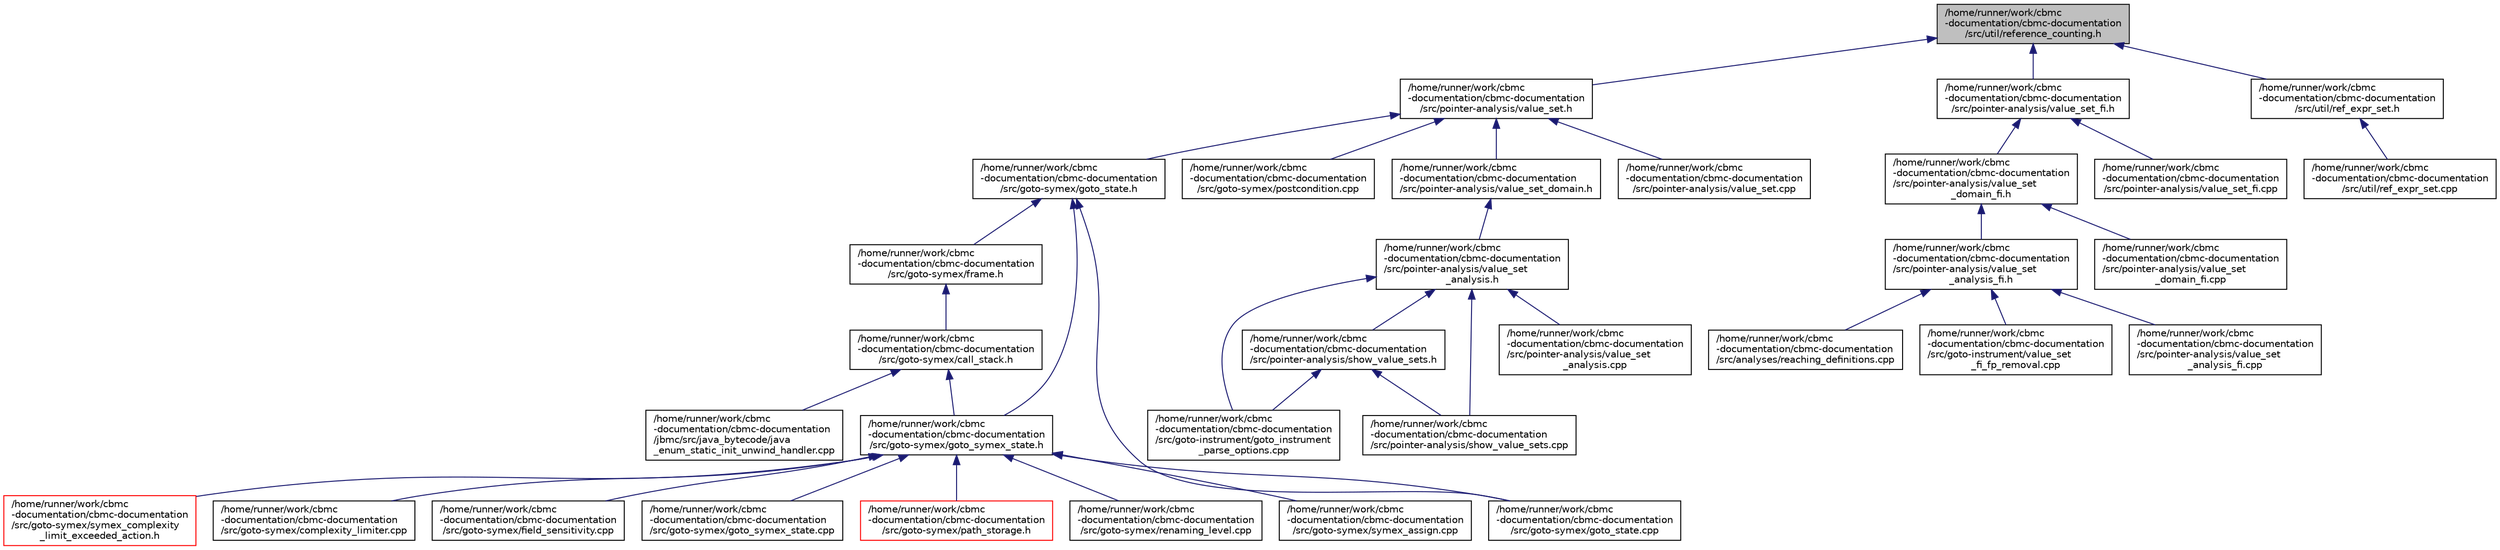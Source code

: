 digraph "/home/runner/work/cbmc-documentation/cbmc-documentation/src/util/reference_counting.h"
{
 // LATEX_PDF_SIZE
  bgcolor="transparent";
  edge [fontname="Helvetica",fontsize="10",labelfontname="Helvetica",labelfontsize="10"];
  node [fontname="Helvetica",fontsize="10",shape=record];
  Node1 [label="/home/runner/work/cbmc\l-documentation/cbmc-documentation\l/src/util/reference_counting.h",height=0.2,width=0.4,color="black", fillcolor="grey75", style="filled", fontcolor="black",tooltip=" "];
  Node1 -> Node2 [dir="back",color="midnightblue",fontsize="10",style="solid",fontname="Helvetica"];
  Node2 [label="/home/runner/work/cbmc\l-documentation/cbmc-documentation\l/src/pointer-analysis/value_set.h",height=0.2,width=0.4,color="black",URL="$value__set_8h.html",tooltip=" "];
  Node2 -> Node3 [dir="back",color="midnightblue",fontsize="10",style="solid",fontname="Helvetica"];
  Node3 [label="/home/runner/work/cbmc\l-documentation/cbmc-documentation\l/src/goto-symex/goto_state.h",height=0.2,width=0.4,color="black",URL="$goto__state_8h.html",tooltip=" "];
  Node3 -> Node4 [dir="back",color="midnightblue",fontsize="10",style="solid",fontname="Helvetica"];
  Node4 [label="/home/runner/work/cbmc\l-documentation/cbmc-documentation\l/src/goto-symex/frame.h",height=0.2,width=0.4,color="black",URL="$frame_8h.html",tooltip=" "];
  Node4 -> Node5 [dir="back",color="midnightblue",fontsize="10",style="solid",fontname="Helvetica"];
  Node5 [label="/home/runner/work/cbmc\l-documentation/cbmc-documentation\l/src/goto-symex/call_stack.h",height=0.2,width=0.4,color="black",URL="$call__stack_8h.html",tooltip=" "];
  Node5 -> Node6 [dir="back",color="midnightblue",fontsize="10",style="solid",fontname="Helvetica"];
  Node6 [label="/home/runner/work/cbmc\l-documentation/cbmc-documentation\l/src/goto-symex/goto_symex_state.h",height=0.2,width=0.4,color="black",URL="$goto__symex__state_8h.html",tooltip=" "];
  Node6 -> Node7 [dir="back",color="midnightblue",fontsize="10",style="solid",fontname="Helvetica"];
  Node7 [label="/home/runner/work/cbmc\l-documentation/cbmc-documentation\l/src/goto-symex/symex_complexity\l_limit_exceeded_action.h",height=0.2,width=0.4,color="red",URL="$symex__complexity__limit__exceeded__action_8h.html",tooltip=" "];
  Node6 -> Node54 [dir="back",color="midnightblue",fontsize="10",style="solid",fontname="Helvetica"];
  Node54 [label="/home/runner/work/cbmc\l-documentation/cbmc-documentation\l/src/goto-symex/complexity_limiter.cpp",height=0.2,width=0.4,color="black",URL="$complexity__limiter_8cpp.html",tooltip=" "];
  Node6 -> Node55 [dir="back",color="midnightblue",fontsize="10",style="solid",fontname="Helvetica"];
  Node55 [label="/home/runner/work/cbmc\l-documentation/cbmc-documentation\l/src/goto-symex/field_sensitivity.cpp",height=0.2,width=0.4,color="black",URL="$field__sensitivity_8cpp.html",tooltip=" "];
  Node6 -> Node56 [dir="back",color="midnightblue",fontsize="10",style="solid",fontname="Helvetica"];
  Node56 [label="/home/runner/work/cbmc\l-documentation/cbmc-documentation\l/src/goto-symex/goto_state.cpp",height=0.2,width=0.4,color="black",URL="$goto__state_8cpp.html",tooltip=" "];
  Node6 -> Node57 [dir="back",color="midnightblue",fontsize="10",style="solid",fontname="Helvetica"];
  Node57 [label="/home/runner/work/cbmc\l-documentation/cbmc-documentation\l/src/goto-symex/goto_symex_state.cpp",height=0.2,width=0.4,color="black",URL="$goto__symex__state_8cpp.html",tooltip=" "];
  Node6 -> Node58 [dir="back",color="midnightblue",fontsize="10",style="solid",fontname="Helvetica"];
  Node58 [label="/home/runner/work/cbmc\l-documentation/cbmc-documentation\l/src/goto-symex/path_storage.h",height=0.2,width=0.4,color="red",URL="$path__storage_8h.html",tooltip="Storage of symbolic execution paths to resume."];
  Node6 -> Node65 [dir="back",color="midnightblue",fontsize="10",style="solid",fontname="Helvetica"];
  Node65 [label="/home/runner/work/cbmc\l-documentation/cbmc-documentation\l/src/goto-symex/renaming_level.cpp",height=0.2,width=0.4,color="black",URL="$renaming__level_8cpp.html",tooltip=" "];
  Node6 -> Node66 [dir="back",color="midnightblue",fontsize="10",style="solid",fontname="Helvetica"];
  Node66 [label="/home/runner/work/cbmc\l-documentation/cbmc-documentation\l/src/goto-symex/symex_assign.cpp",height=0.2,width=0.4,color="black",URL="$symex__assign_8cpp.html",tooltip=" "];
  Node5 -> Node67 [dir="back",color="midnightblue",fontsize="10",style="solid",fontname="Helvetica"];
  Node67 [label="/home/runner/work/cbmc\l-documentation/cbmc-documentation\l/jbmc/src/java_bytecode/java\l_enum_static_init_unwind_handler.cpp",height=0.2,width=0.4,color="black",URL="$java__enum__static__init__unwind__handler_8cpp.html",tooltip=" "];
  Node3 -> Node6 [dir="back",color="midnightblue",fontsize="10",style="solid",fontname="Helvetica"];
  Node3 -> Node56 [dir="back",color="midnightblue",fontsize="10",style="solid",fontname="Helvetica"];
  Node2 -> Node68 [dir="back",color="midnightblue",fontsize="10",style="solid",fontname="Helvetica"];
  Node68 [label="/home/runner/work/cbmc\l-documentation/cbmc-documentation\l/src/goto-symex/postcondition.cpp",height=0.2,width=0.4,color="black",URL="$postcondition_8cpp.html",tooltip=" "];
  Node2 -> Node69 [dir="back",color="midnightblue",fontsize="10",style="solid",fontname="Helvetica"];
  Node69 [label="/home/runner/work/cbmc\l-documentation/cbmc-documentation\l/src/pointer-analysis/value_set_domain.h",height=0.2,width=0.4,color="black",URL="$value__set__domain_8h.html",tooltip=" "];
  Node69 -> Node70 [dir="back",color="midnightblue",fontsize="10",style="solid",fontname="Helvetica"];
  Node70 [label="/home/runner/work/cbmc\l-documentation/cbmc-documentation\l/src/pointer-analysis/value_set\l_analysis.h",height=0.2,width=0.4,color="black",URL="$value__set__analysis_8h.html",tooltip=" "];
  Node70 -> Node71 [dir="back",color="midnightblue",fontsize="10",style="solid",fontname="Helvetica"];
  Node71 [label="/home/runner/work/cbmc\l-documentation/cbmc-documentation\l/src/goto-instrument/goto_instrument\l_parse_options.cpp",height=0.2,width=0.4,color="black",URL="$goto__instrument__parse__options_8cpp.html",tooltip=" "];
  Node70 -> Node72 [dir="back",color="midnightblue",fontsize="10",style="solid",fontname="Helvetica"];
  Node72 [label="/home/runner/work/cbmc\l-documentation/cbmc-documentation\l/src/pointer-analysis/show_value_sets.h",height=0.2,width=0.4,color="black",URL="$show__value__sets_8h.html",tooltip=" "];
  Node72 -> Node71 [dir="back",color="midnightblue",fontsize="10",style="solid",fontname="Helvetica"];
  Node72 -> Node73 [dir="back",color="midnightblue",fontsize="10",style="solid",fontname="Helvetica"];
  Node73 [label="/home/runner/work/cbmc\l-documentation/cbmc-documentation\l/src/pointer-analysis/show_value_sets.cpp",height=0.2,width=0.4,color="black",URL="$show__value__sets_8cpp.html",tooltip=" "];
  Node70 -> Node73 [dir="back",color="midnightblue",fontsize="10",style="solid",fontname="Helvetica"];
  Node70 -> Node74 [dir="back",color="midnightblue",fontsize="10",style="solid",fontname="Helvetica"];
  Node74 [label="/home/runner/work/cbmc\l-documentation/cbmc-documentation\l/src/pointer-analysis/value_set\l_analysis.cpp",height=0.2,width=0.4,color="black",URL="$value__set__analysis_8cpp.html",tooltip=" "];
  Node2 -> Node75 [dir="back",color="midnightblue",fontsize="10",style="solid",fontname="Helvetica"];
  Node75 [label="/home/runner/work/cbmc\l-documentation/cbmc-documentation\l/src/pointer-analysis/value_set.cpp",height=0.2,width=0.4,color="black",URL="$value__set_8cpp.html",tooltip=" "];
  Node1 -> Node76 [dir="back",color="midnightblue",fontsize="10",style="solid",fontname="Helvetica"];
  Node76 [label="/home/runner/work/cbmc\l-documentation/cbmc-documentation\l/src/pointer-analysis/value_set_fi.h",height=0.2,width=0.4,color="black",URL="$value__set__fi_8h.html",tooltip=" "];
  Node76 -> Node77 [dir="back",color="midnightblue",fontsize="10",style="solid",fontname="Helvetica"];
  Node77 [label="/home/runner/work/cbmc\l-documentation/cbmc-documentation\l/src/pointer-analysis/value_set\l_domain_fi.h",height=0.2,width=0.4,color="black",URL="$value__set__domain__fi_8h.html",tooltip=" "];
  Node77 -> Node78 [dir="back",color="midnightblue",fontsize="10",style="solid",fontname="Helvetica"];
  Node78 [label="/home/runner/work/cbmc\l-documentation/cbmc-documentation\l/src/pointer-analysis/value_set\l_analysis_fi.h",height=0.2,width=0.4,color="black",URL="$value__set__analysis__fi_8h.html",tooltip=" "];
  Node78 -> Node79 [dir="back",color="midnightblue",fontsize="10",style="solid",fontname="Helvetica"];
  Node79 [label="/home/runner/work/cbmc\l-documentation/cbmc-documentation\l/src/analyses/reaching_definitions.cpp",height=0.2,width=0.4,color="black",URL="$reaching__definitions_8cpp.html",tooltip=" "];
  Node78 -> Node80 [dir="back",color="midnightblue",fontsize="10",style="solid",fontname="Helvetica"];
  Node80 [label="/home/runner/work/cbmc\l-documentation/cbmc-documentation\l/src/goto-instrument/value_set\l_fi_fp_removal.cpp",height=0.2,width=0.4,color="black",URL="$value__set__fi__fp__removal_8cpp.html",tooltip=" "];
  Node78 -> Node81 [dir="back",color="midnightblue",fontsize="10",style="solid",fontname="Helvetica"];
  Node81 [label="/home/runner/work/cbmc\l-documentation/cbmc-documentation\l/src/pointer-analysis/value_set\l_analysis_fi.cpp",height=0.2,width=0.4,color="black",URL="$value__set__analysis__fi_8cpp.html",tooltip=" "];
  Node77 -> Node82 [dir="back",color="midnightblue",fontsize="10",style="solid",fontname="Helvetica"];
  Node82 [label="/home/runner/work/cbmc\l-documentation/cbmc-documentation\l/src/pointer-analysis/value_set\l_domain_fi.cpp",height=0.2,width=0.4,color="black",URL="$value__set__domain__fi_8cpp.html",tooltip=" "];
  Node76 -> Node83 [dir="back",color="midnightblue",fontsize="10",style="solid",fontname="Helvetica"];
  Node83 [label="/home/runner/work/cbmc\l-documentation/cbmc-documentation\l/src/pointer-analysis/value_set_fi.cpp",height=0.2,width=0.4,color="black",URL="$value__set__fi_8cpp.html",tooltip=" "];
  Node1 -> Node84 [dir="back",color="midnightblue",fontsize="10",style="solid",fontname="Helvetica"];
  Node84 [label="/home/runner/work/cbmc\l-documentation/cbmc-documentation\l/src/util/ref_expr_set.h",height=0.2,width=0.4,color="black",URL="$ref__expr__set_8h.html",tooltip=" "];
  Node84 -> Node85 [dir="back",color="midnightblue",fontsize="10",style="solid",fontname="Helvetica"];
  Node85 [label="/home/runner/work/cbmc\l-documentation/cbmc-documentation\l/src/util/ref_expr_set.cpp",height=0.2,width=0.4,color="black",URL="$ref__expr__set_8cpp.html",tooltip=" "];
}
